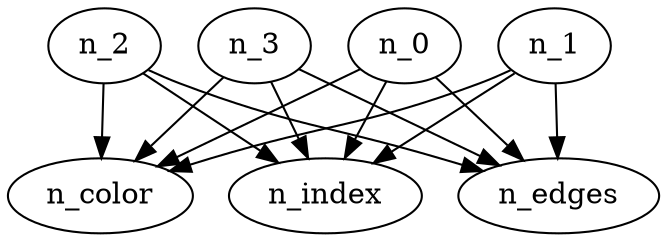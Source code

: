 digraph  G {
n_0 -> n_color;
n_0 -> n_index;
n_0 -> n_edges;
n_1 -> n_color;
n_1 -> n_index;
n_1 -> n_edges;
n_2 -> n_color;
n_2 -> n_index;
n_2 -> n_edges;
n_3 -> n_color;
n_3 -> n_index;
n_3 -> n_edges;
}